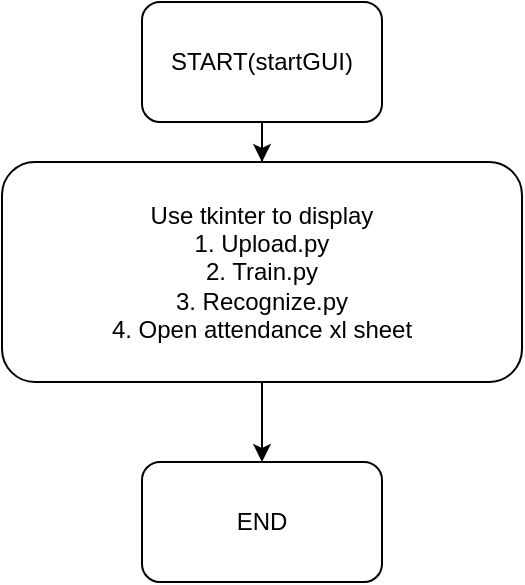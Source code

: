 <mxfile version="13.6.4" type="github"><diagram id="LftaEop8yXPMGZ8j59oG" name="Page-1"><mxGraphModel dx="982" dy="508" grid="1" gridSize="10" guides="1" tooltips="1" connect="1" arrows="1" fold="1" page="1" pageScale="1" pageWidth="850" pageHeight="1100" math="0" shadow="0"><root><mxCell id="0"/><mxCell id="1" parent="0"/><mxCell id="7eVDSvvghMcODyL4zaLO-3" value="" style="edgeStyle=orthogonalEdgeStyle;rounded=0;orthogonalLoop=1;jettySize=auto;html=1;" edge="1" parent="1" source="7eVDSvvghMcODyL4zaLO-1" target="7eVDSvvghMcODyL4zaLO-2"><mxGeometry relative="1" as="geometry"/></mxCell><mxCell id="7eVDSvvghMcODyL4zaLO-1" value="START(startGUI)" style="rounded=1;whiteSpace=wrap;html=1;" vertex="1" parent="1"><mxGeometry x="360" y="40" width="120" height="60" as="geometry"/></mxCell><mxCell id="7eVDSvvghMcODyL4zaLO-5" value="" style="edgeStyle=orthogonalEdgeStyle;rounded=0;orthogonalLoop=1;jettySize=auto;html=1;" edge="1" parent="1" source="7eVDSvvghMcODyL4zaLO-2" target="7eVDSvvghMcODyL4zaLO-4"><mxGeometry relative="1" as="geometry"/></mxCell><mxCell id="7eVDSvvghMcODyL4zaLO-2" value="Use tkinter to display&lt;br&gt;1. Upload.py&lt;br&gt;2. Train.py&lt;br&gt;3. Recognize.py&lt;br&gt;4. Open attendance xl sheet" style="whiteSpace=wrap;html=1;rounded=1;" vertex="1" parent="1"><mxGeometry x="290" y="120" width="260" height="110" as="geometry"/></mxCell><mxCell id="7eVDSvvghMcODyL4zaLO-4" value="END" style="rounded=1;whiteSpace=wrap;html=1;" vertex="1" parent="1"><mxGeometry x="360" y="270" width="120" height="60" as="geometry"/></mxCell></root></mxGraphModel></diagram></mxfile>